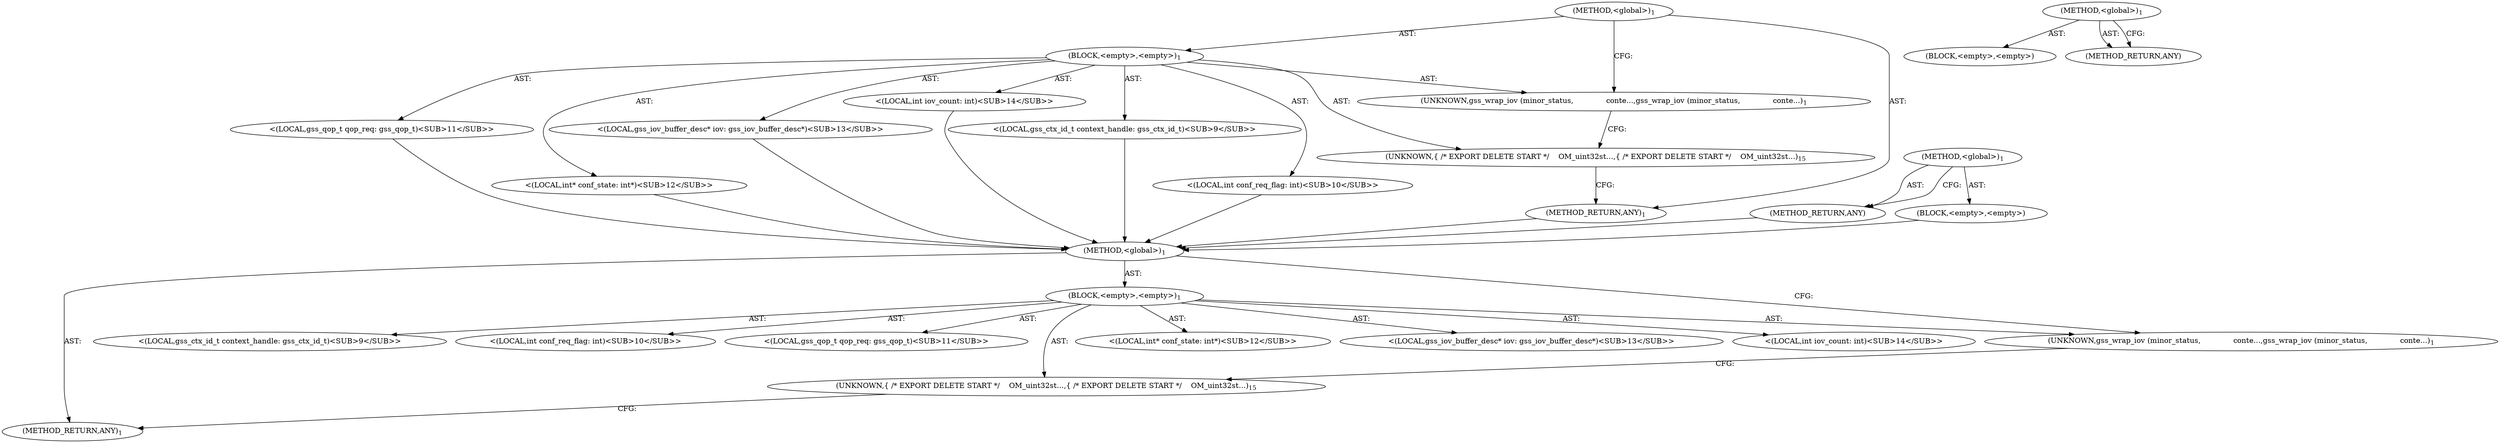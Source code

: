 digraph "&lt;global&gt;" {
vulnerable_6 [label=<(METHOD,&lt;global&gt;)<SUB>1</SUB>>];
vulnerable_7 [label=<(BLOCK,&lt;empty&gt;,&lt;empty&gt;)<SUB>1</SUB>>];
vulnerable_8 [label=<(UNKNOWN,gss_wrap_iov (minor_status,
              conte...,gss_wrap_iov (minor_status,
              conte...)<SUB>1</SUB>>];
vulnerable_9 [label="<(LOCAL,gss_ctx_id_t context_handle: gss_ctx_id_t)<SUB>9</SUB>>"];
vulnerable_10 [label="<(LOCAL,int conf_req_flag: int)<SUB>10</SUB>>"];
vulnerable_11 [label="<(LOCAL,gss_qop_t qop_req: gss_qop_t)<SUB>11</SUB>>"];
vulnerable_12 [label="<(LOCAL,int* conf_state: int*)<SUB>12</SUB>>"];
vulnerable_13 [label="<(LOCAL,gss_iov_buffer_desc* iov: gss_iov_buffer_desc*)<SUB>13</SUB>>"];
vulnerable_14 [label="<(LOCAL,int iov_count: int)<SUB>14</SUB>>"];
vulnerable_15 [label=<(UNKNOWN,{
 /* EXPORT DELETE START */

    OM_uint32		st...,{
 /* EXPORT DELETE START */

    OM_uint32		st...)<SUB>15</SUB>>];
vulnerable_16 [label=<(METHOD_RETURN,ANY)<SUB>1</SUB>>];
vulnerable_31 [label=<(METHOD,&lt;global&gt;)<SUB>1</SUB>>];
vulnerable_32 [label=<(BLOCK,&lt;empty&gt;,&lt;empty&gt;)>];
vulnerable_33 [label=<(METHOD_RETURN,ANY)>];
fixed_6 [label=<(METHOD,&lt;global&gt;)<SUB>1</SUB>>];
fixed_7 [label=<(BLOCK,&lt;empty&gt;,&lt;empty&gt;)<SUB>1</SUB>>];
fixed_8 [label=<(UNKNOWN,gss_wrap_iov (minor_status,
              conte...,gss_wrap_iov (minor_status,
              conte...)<SUB>1</SUB>>];
fixed_9 [label="<(LOCAL,gss_ctx_id_t context_handle: gss_ctx_id_t)<SUB>9</SUB>>"];
fixed_10 [label="<(LOCAL,int conf_req_flag: int)<SUB>10</SUB>>"];
fixed_11 [label="<(LOCAL,gss_qop_t qop_req: gss_qop_t)<SUB>11</SUB>>"];
fixed_12 [label="<(LOCAL,int* conf_state: int*)<SUB>12</SUB>>"];
fixed_13 [label="<(LOCAL,gss_iov_buffer_desc* iov: gss_iov_buffer_desc*)<SUB>13</SUB>>"];
fixed_14 [label="<(LOCAL,int iov_count: int)<SUB>14</SUB>>"];
fixed_15 [label=<(UNKNOWN,{
 /* EXPORT DELETE START */

    OM_uint32		st...,{
 /* EXPORT DELETE START */

    OM_uint32		st...)<SUB>15</SUB>>];
fixed_16 [label=<(METHOD_RETURN,ANY)<SUB>1</SUB>>];
fixed_31 [label=<(METHOD,&lt;global&gt;)<SUB>1</SUB>>];
fixed_32 [label=<(BLOCK,&lt;empty&gt;,&lt;empty&gt;)>];
fixed_33 [label=<(METHOD_RETURN,ANY)>];
vulnerable_6 -> vulnerable_7  [key=0, label="AST: "];
vulnerable_6 -> vulnerable_16  [key=0, label="AST: "];
vulnerable_6 -> vulnerable_8  [key=0, label="CFG: "];
vulnerable_7 -> vulnerable_8  [key=0, label="AST: "];
vulnerable_7 -> vulnerable_9  [key=0, label="AST: "];
vulnerable_7 -> vulnerable_10  [key=0, label="AST: "];
vulnerable_7 -> vulnerable_11  [key=0, label="AST: "];
vulnerable_7 -> vulnerable_12  [key=0, label="AST: "];
vulnerable_7 -> vulnerable_13  [key=0, label="AST: "];
vulnerable_7 -> vulnerable_14  [key=0, label="AST: "];
vulnerable_7 -> vulnerable_15  [key=0, label="AST: "];
vulnerable_8 -> vulnerable_15  [key=0, label="CFG: "];
vulnerable_9 -> fixed_6  [key=0];
vulnerable_10 -> fixed_6  [key=0];
vulnerable_11 -> fixed_6  [key=0];
vulnerable_12 -> fixed_6  [key=0];
vulnerable_13 -> fixed_6  [key=0];
vulnerable_14 -> fixed_6  [key=0];
vulnerable_15 -> vulnerable_16  [key=0, label="CFG: "];
vulnerable_16 -> fixed_6  [key=0];
vulnerable_31 -> vulnerable_32  [key=0, label="AST: "];
vulnerable_31 -> vulnerable_33  [key=0, label="AST: "];
vulnerable_31 -> vulnerable_33  [key=1, label="CFG: "];
vulnerable_32 -> fixed_6  [key=0];
vulnerable_33 -> fixed_6  [key=0];
fixed_6 -> fixed_7  [key=0, label="AST: "];
fixed_6 -> fixed_16  [key=0, label="AST: "];
fixed_6 -> fixed_8  [key=0, label="CFG: "];
fixed_7 -> fixed_8  [key=0, label="AST: "];
fixed_7 -> fixed_9  [key=0, label="AST: "];
fixed_7 -> fixed_10  [key=0, label="AST: "];
fixed_7 -> fixed_11  [key=0, label="AST: "];
fixed_7 -> fixed_12  [key=0, label="AST: "];
fixed_7 -> fixed_13  [key=0, label="AST: "];
fixed_7 -> fixed_14  [key=0, label="AST: "];
fixed_7 -> fixed_15  [key=0, label="AST: "];
fixed_8 -> fixed_15  [key=0, label="CFG: "];
fixed_15 -> fixed_16  [key=0, label="CFG: "];
fixed_31 -> fixed_32  [key=0, label="AST: "];
fixed_31 -> fixed_33  [key=0, label="AST: "];
fixed_31 -> fixed_33  [key=1, label="CFG: "];
}
